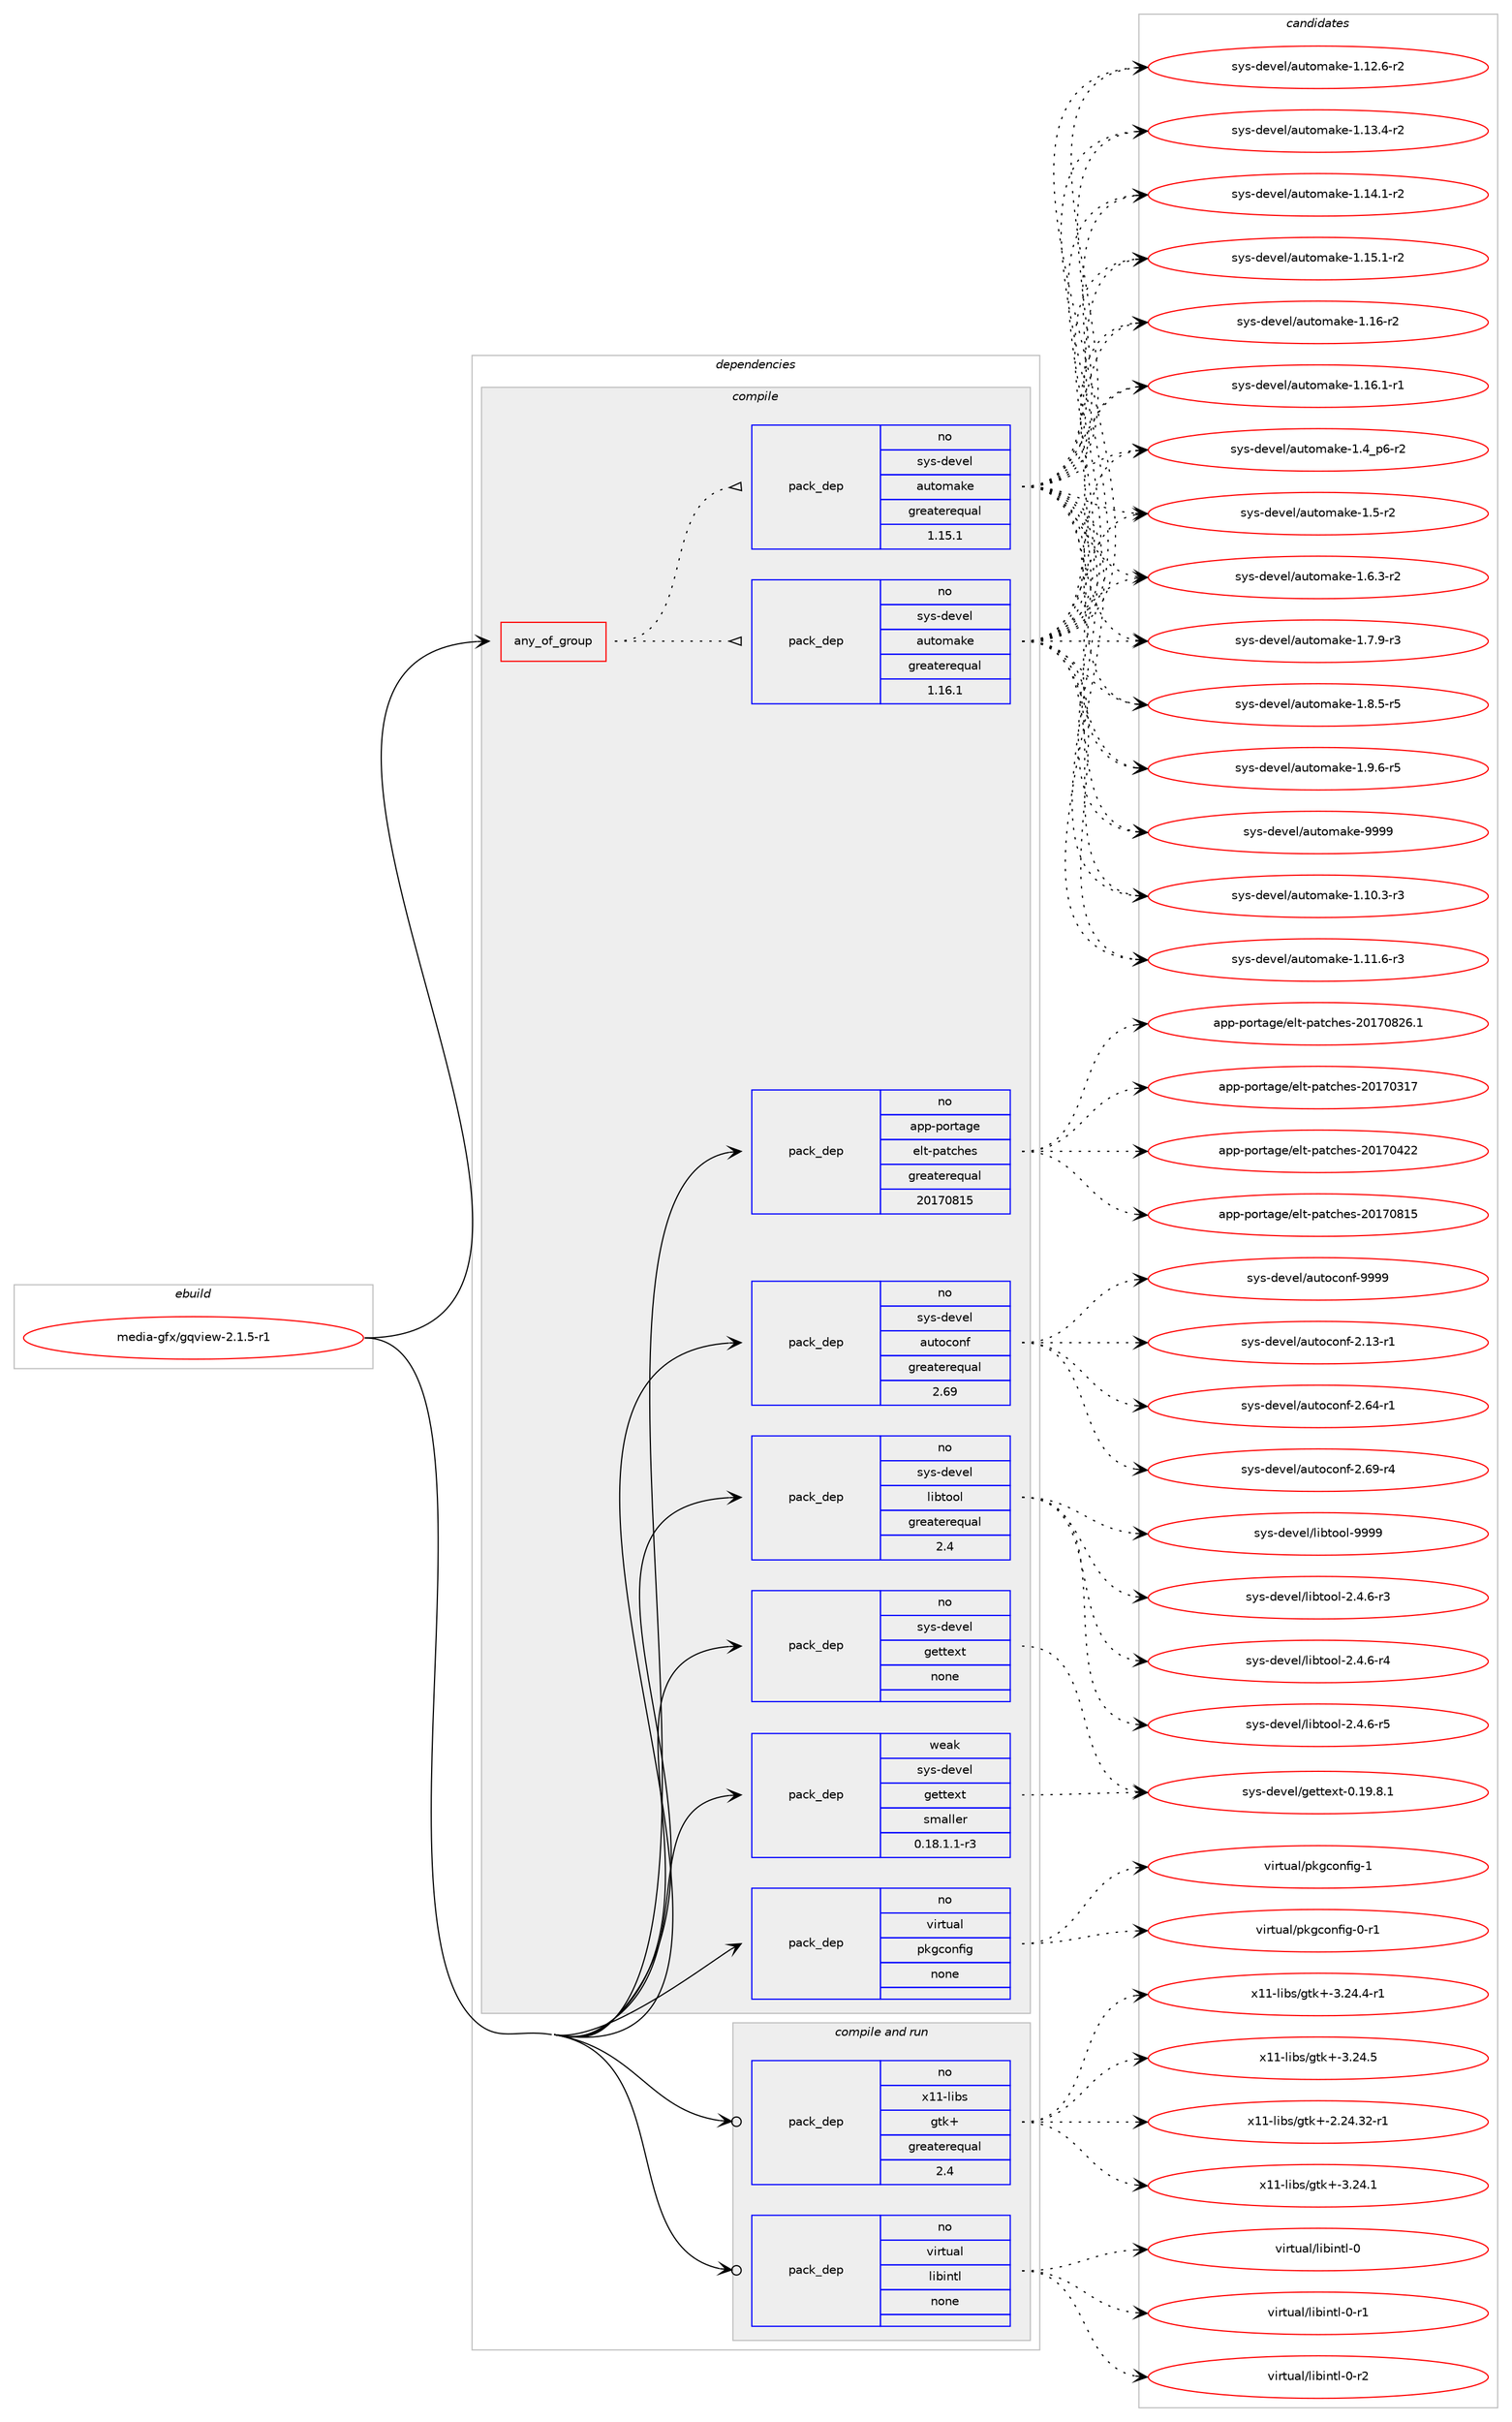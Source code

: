 digraph prolog {

# *************
# Graph options
# *************

newrank=true;
concentrate=true;
compound=true;
graph [rankdir=LR,fontname=Helvetica,fontsize=10,ranksep=1.5];#, ranksep=2.5, nodesep=0.2];
edge  [arrowhead=vee];
node  [fontname=Helvetica,fontsize=10];

# **********
# The ebuild
# **********

subgraph cluster_leftcol {
color=gray;
rank=same;
label=<<i>ebuild</i>>;
id [label="media-gfx/gqview-2.1.5-r1", color=red, width=4, href="../media-gfx/gqview-2.1.5-r1.svg"];
}

# ****************
# The dependencies
# ****************

subgraph cluster_midcol {
color=gray;
label=<<i>dependencies</i>>;
subgraph cluster_compile {
fillcolor="#eeeeee";
style=filled;
label=<<i>compile</i>>;
subgraph any24894 {
dependency1604690 [label=<<TABLE BORDER="0" CELLBORDER="1" CELLSPACING="0" CELLPADDING="4"><TR><TD CELLPADDING="10">any_of_group</TD></TR></TABLE>>, shape=none, color=red];subgraph pack1146387 {
dependency1604691 [label=<<TABLE BORDER="0" CELLBORDER="1" CELLSPACING="0" CELLPADDING="4" WIDTH="220"><TR><TD ROWSPAN="6" CELLPADDING="30">pack_dep</TD></TR><TR><TD WIDTH="110">no</TD></TR><TR><TD>sys-devel</TD></TR><TR><TD>automake</TD></TR><TR><TD>greaterequal</TD></TR><TR><TD>1.16.1</TD></TR></TABLE>>, shape=none, color=blue];
}
dependency1604690:e -> dependency1604691:w [weight=20,style="dotted",arrowhead="oinv"];
subgraph pack1146388 {
dependency1604692 [label=<<TABLE BORDER="0" CELLBORDER="1" CELLSPACING="0" CELLPADDING="4" WIDTH="220"><TR><TD ROWSPAN="6" CELLPADDING="30">pack_dep</TD></TR><TR><TD WIDTH="110">no</TD></TR><TR><TD>sys-devel</TD></TR><TR><TD>automake</TD></TR><TR><TD>greaterequal</TD></TR><TR><TD>1.15.1</TD></TR></TABLE>>, shape=none, color=blue];
}
dependency1604690:e -> dependency1604692:w [weight=20,style="dotted",arrowhead="oinv"];
}
id:e -> dependency1604690:w [weight=20,style="solid",arrowhead="vee"];
subgraph pack1146389 {
dependency1604693 [label=<<TABLE BORDER="0" CELLBORDER="1" CELLSPACING="0" CELLPADDING="4" WIDTH="220"><TR><TD ROWSPAN="6" CELLPADDING="30">pack_dep</TD></TR><TR><TD WIDTH="110">no</TD></TR><TR><TD>app-portage</TD></TR><TR><TD>elt-patches</TD></TR><TR><TD>greaterequal</TD></TR><TR><TD>20170815</TD></TR></TABLE>>, shape=none, color=blue];
}
id:e -> dependency1604693:w [weight=20,style="solid",arrowhead="vee"];
subgraph pack1146390 {
dependency1604694 [label=<<TABLE BORDER="0" CELLBORDER="1" CELLSPACING="0" CELLPADDING="4" WIDTH="220"><TR><TD ROWSPAN="6" CELLPADDING="30">pack_dep</TD></TR><TR><TD WIDTH="110">no</TD></TR><TR><TD>sys-devel</TD></TR><TR><TD>autoconf</TD></TR><TR><TD>greaterequal</TD></TR><TR><TD>2.69</TD></TR></TABLE>>, shape=none, color=blue];
}
id:e -> dependency1604694:w [weight=20,style="solid",arrowhead="vee"];
subgraph pack1146391 {
dependency1604695 [label=<<TABLE BORDER="0" CELLBORDER="1" CELLSPACING="0" CELLPADDING="4" WIDTH="220"><TR><TD ROWSPAN="6" CELLPADDING="30">pack_dep</TD></TR><TR><TD WIDTH="110">no</TD></TR><TR><TD>sys-devel</TD></TR><TR><TD>gettext</TD></TR><TR><TD>none</TD></TR><TR><TD></TD></TR></TABLE>>, shape=none, color=blue];
}
id:e -> dependency1604695:w [weight=20,style="solid",arrowhead="vee"];
subgraph pack1146392 {
dependency1604696 [label=<<TABLE BORDER="0" CELLBORDER="1" CELLSPACING="0" CELLPADDING="4" WIDTH="220"><TR><TD ROWSPAN="6" CELLPADDING="30">pack_dep</TD></TR><TR><TD WIDTH="110">no</TD></TR><TR><TD>sys-devel</TD></TR><TR><TD>libtool</TD></TR><TR><TD>greaterequal</TD></TR><TR><TD>2.4</TD></TR></TABLE>>, shape=none, color=blue];
}
id:e -> dependency1604696:w [weight=20,style="solid",arrowhead="vee"];
subgraph pack1146393 {
dependency1604697 [label=<<TABLE BORDER="0" CELLBORDER="1" CELLSPACING="0" CELLPADDING="4" WIDTH="220"><TR><TD ROWSPAN="6" CELLPADDING="30">pack_dep</TD></TR><TR><TD WIDTH="110">no</TD></TR><TR><TD>virtual</TD></TR><TR><TD>pkgconfig</TD></TR><TR><TD>none</TD></TR><TR><TD></TD></TR></TABLE>>, shape=none, color=blue];
}
id:e -> dependency1604697:w [weight=20,style="solid",arrowhead="vee"];
subgraph pack1146394 {
dependency1604698 [label=<<TABLE BORDER="0" CELLBORDER="1" CELLSPACING="0" CELLPADDING="4" WIDTH="220"><TR><TD ROWSPAN="6" CELLPADDING="30">pack_dep</TD></TR><TR><TD WIDTH="110">weak</TD></TR><TR><TD>sys-devel</TD></TR><TR><TD>gettext</TD></TR><TR><TD>smaller</TD></TR><TR><TD>0.18.1.1-r3</TD></TR></TABLE>>, shape=none, color=blue];
}
id:e -> dependency1604698:w [weight=20,style="solid",arrowhead="vee"];
}
subgraph cluster_compileandrun {
fillcolor="#eeeeee";
style=filled;
label=<<i>compile and run</i>>;
subgraph pack1146395 {
dependency1604699 [label=<<TABLE BORDER="0" CELLBORDER="1" CELLSPACING="0" CELLPADDING="4" WIDTH="220"><TR><TD ROWSPAN="6" CELLPADDING="30">pack_dep</TD></TR><TR><TD WIDTH="110">no</TD></TR><TR><TD>virtual</TD></TR><TR><TD>libintl</TD></TR><TR><TD>none</TD></TR><TR><TD></TD></TR></TABLE>>, shape=none, color=blue];
}
id:e -> dependency1604699:w [weight=20,style="solid",arrowhead="odotvee"];
subgraph pack1146396 {
dependency1604700 [label=<<TABLE BORDER="0" CELLBORDER="1" CELLSPACING="0" CELLPADDING="4" WIDTH="220"><TR><TD ROWSPAN="6" CELLPADDING="30">pack_dep</TD></TR><TR><TD WIDTH="110">no</TD></TR><TR><TD>x11-libs</TD></TR><TR><TD>gtk+</TD></TR><TR><TD>greaterequal</TD></TR><TR><TD>2.4</TD></TR></TABLE>>, shape=none, color=blue];
}
id:e -> dependency1604700:w [weight=20,style="solid",arrowhead="odotvee"];
}
subgraph cluster_run {
fillcolor="#eeeeee";
style=filled;
label=<<i>run</i>>;
}
}

# **************
# The candidates
# **************

subgraph cluster_choices {
rank=same;
color=gray;
label=<<i>candidates</i>>;

subgraph choice1146387 {
color=black;
nodesep=1;
choice11512111545100101118101108479711711611110997107101454946494846514511451 [label="sys-devel/automake-1.10.3-r3", color=red, width=4,href="../sys-devel/automake-1.10.3-r3.svg"];
choice11512111545100101118101108479711711611110997107101454946494946544511451 [label="sys-devel/automake-1.11.6-r3", color=red, width=4,href="../sys-devel/automake-1.11.6-r3.svg"];
choice11512111545100101118101108479711711611110997107101454946495046544511450 [label="sys-devel/automake-1.12.6-r2", color=red, width=4,href="../sys-devel/automake-1.12.6-r2.svg"];
choice11512111545100101118101108479711711611110997107101454946495146524511450 [label="sys-devel/automake-1.13.4-r2", color=red, width=4,href="../sys-devel/automake-1.13.4-r2.svg"];
choice11512111545100101118101108479711711611110997107101454946495246494511450 [label="sys-devel/automake-1.14.1-r2", color=red, width=4,href="../sys-devel/automake-1.14.1-r2.svg"];
choice11512111545100101118101108479711711611110997107101454946495346494511450 [label="sys-devel/automake-1.15.1-r2", color=red, width=4,href="../sys-devel/automake-1.15.1-r2.svg"];
choice1151211154510010111810110847971171161111099710710145494649544511450 [label="sys-devel/automake-1.16-r2", color=red, width=4,href="../sys-devel/automake-1.16-r2.svg"];
choice11512111545100101118101108479711711611110997107101454946495446494511449 [label="sys-devel/automake-1.16.1-r1", color=red, width=4,href="../sys-devel/automake-1.16.1-r1.svg"];
choice115121115451001011181011084797117116111109971071014549465295112544511450 [label="sys-devel/automake-1.4_p6-r2", color=red, width=4,href="../sys-devel/automake-1.4_p6-r2.svg"];
choice11512111545100101118101108479711711611110997107101454946534511450 [label="sys-devel/automake-1.5-r2", color=red, width=4,href="../sys-devel/automake-1.5-r2.svg"];
choice115121115451001011181011084797117116111109971071014549465446514511450 [label="sys-devel/automake-1.6.3-r2", color=red, width=4,href="../sys-devel/automake-1.6.3-r2.svg"];
choice115121115451001011181011084797117116111109971071014549465546574511451 [label="sys-devel/automake-1.7.9-r3", color=red, width=4,href="../sys-devel/automake-1.7.9-r3.svg"];
choice115121115451001011181011084797117116111109971071014549465646534511453 [label="sys-devel/automake-1.8.5-r5", color=red, width=4,href="../sys-devel/automake-1.8.5-r5.svg"];
choice115121115451001011181011084797117116111109971071014549465746544511453 [label="sys-devel/automake-1.9.6-r5", color=red, width=4,href="../sys-devel/automake-1.9.6-r5.svg"];
choice115121115451001011181011084797117116111109971071014557575757 [label="sys-devel/automake-9999", color=red, width=4,href="../sys-devel/automake-9999.svg"];
dependency1604691:e -> choice11512111545100101118101108479711711611110997107101454946494846514511451:w [style=dotted,weight="100"];
dependency1604691:e -> choice11512111545100101118101108479711711611110997107101454946494946544511451:w [style=dotted,weight="100"];
dependency1604691:e -> choice11512111545100101118101108479711711611110997107101454946495046544511450:w [style=dotted,weight="100"];
dependency1604691:e -> choice11512111545100101118101108479711711611110997107101454946495146524511450:w [style=dotted,weight="100"];
dependency1604691:e -> choice11512111545100101118101108479711711611110997107101454946495246494511450:w [style=dotted,weight="100"];
dependency1604691:e -> choice11512111545100101118101108479711711611110997107101454946495346494511450:w [style=dotted,weight="100"];
dependency1604691:e -> choice1151211154510010111810110847971171161111099710710145494649544511450:w [style=dotted,weight="100"];
dependency1604691:e -> choice11512111545100101118101108479711711611110997107101454946495446494511449:w [style=dotted,weight="100"];
dependency1604691:e -> choice115121115451001011181011084797117116111109971071014549465295112544511450:w [style=dotted,weight="100"];
dependency1604691:e -> choice11512111545100101118101108479711711611110997107101454946534511450:w [style=dotted,weight="100"];
dependency1604691:e -> choice115121115451001011181011084797117116111109971071014549465446514511450:w [style=dotted,weight="100"];
dependency1604691:e -> choice115121115451001011181011084797117116111109971071014549465546574511451:w [style=dotted,weight="100"];
dependency1604691:e -> choice115121115451001011181011084797117116111109971071014549465646534511453:w [style=dotted,weight="100"];
dependency1604691:e -> choice115121115451001011181011084797117116111109971071014549465746544511453:w [style=dotted,weight="100"];
dependency1604691:e -> choice115121115451001011181011084797117116111109971071014557575757:w [style=dotted,weight="100"];
}
subgraph choice1146388 {
color=black;
nodesep=1;
choice11512111545100101118101108479711711611110997107101454946494846514511451 [label="sys-devel/automake-1.10.3-r3", color=red, width=4,href="../sys-devel/automake-1.10.3-r3.svg"];
choice11512111545100101118101108479711711611110997107101454946494946544511451 [label="sys-devel/automake-1.11.6-r3", color=red, width=4,href="../sys-devel/automake-1.11.6-r3.svg"];
choice11512111545100101118101108479711711611110997107101454946495046544511450 [label="sys-devel/automake-1.12.6-r2", color=red, width=4,href="../sys-devel/automake-1.12.6-r2.svg"];
choice11512111545100101118101108479711711611110997107101454946495146524511450 [label="sys-devel/automake-1.13.4-r2", color=red, width=4,href="../sys-devel/automake-1.13.4-r2.svg"];
choice11512111545100101118101108479711711611110997107101454946495246494511450 [label="sys-devel/automake-1.14.1-r2", color=red, width=4,href="../sys-devel/automake-1.14.1-r2.svg"];
choice11512111545100101118101108479711711611110997107101454946495346494511450 [label="sys-devel/automake-1.15.1-r2", color=red, width=4,href="../sys-devel/automake-1.15.1-r2.svg"];
choice1151211154510010111810110847971171161111099710710145494649544511450 [label="sys-devel/automake-1.16-r2", color=red, width=4,href="../sys-devel/automake-1.16-r2.svg"];
choice11512111545100101118101108479711711611110997107101454946495446494511449 [label="sys-devel/automake-1.16.1-r1", color=red, width=4,href="../sys-devel/automake-1.16.1-r1.svg"];
choice115121115451001011181011084797117116111109971071014549465295112544511450 [label="sys-devel/automake-1.4_p6-r2", color=red, width=4,href="../sys-devel/automake-1.4_p6-r2.svg"];
choice11512111545100101118101108479711711611110997107101454946534511450 [label="sys-devel/automake-1.5-r2", color=red, width=4,href="../sys-devel/automake-1.5-r2.svg"];
choice115121115451001011181011084797117116111109971071014549465446514511450 [label="sys-devel/automake-1.6.3-r2", color=red, width=4,href="../sys-devel/automake-1.6.3-r2.svg"];
choice115121115451001011181011084797117116111109971071014549465546574511451 [label="sys-devel/automake-1.7.9-r3", color=red, width=4,href="../sys-devel/automake-1.7.9-r3.svg"];
choice115121115451001011181011084797117116111109971071014549465646534511453 [label="sys-devel/automake-1.8.5-r5", color=red, width=4,href="../sys-devel/automake-1.8.5-r5.svg"];
choice115121115451001011181011084797117116111109971071014549465746544511453 [label="sys-devel/automake-1.9.6-r5", color=red, width=4,href="../sys-devel/automake-1.9.6-r5.svg"];
choice115121115451001011181011084797117116111109971071014557575757 [label="sys-devel/automake-9999", color=red, width=4,href="../sys-devel/automake-9999.svg"];
dependency1604692:e -> choice11512111545100101118101108479711711611110997107101454946494846514511451:w [style=dotted,weight="100"];
dependency1604692:e -> choice11512111545100101118101108479711711611110997107101454946494946544511451:w [style=dotted,weight="100"];
dependency1604692:e -> choice11512111545100101118101108479711711611110997107101454946495046544511450:w [style=dotted,weight="100"];
dependency1604692:e -> choice11512111545100101118101108479711711611110997107101454946495146524511450:w [style=dotted,weight="100"];
dependency1604692:e -> choice11512111545100101118101108479711711611110997107101454946495246494511450:w [style=dotted,weight="100"];
dependency1604692:e -> choice11512111545100101118101108479711711611110997107101454946495346494511450:w [style=dotted,weight="100"];
dependency1604692:e -> choice1151211154510010111810110847971171161111099710710145494649544511450:w [style=dotted,weight="100"];
dependency1604692:e -> choice11512111545100101118101108479711711611110997107101454946495446494511449:w [style=dotted,weight="100"];
dependency1604692:e -> choice115121115451001011181011084797117116111109971071014549465295112544511450:w [style=dotted,weight="100"];
dependency1604692:e -> choice11512111545100101118101108479711711611110997107101454946534511450:w [style=dotted,weight="100"];
dependency1604692:e -> choice115121115451001011181011084797117116111109971071014549465446514511450:w [style=dotted,weight="100"];
dependency1604692:e -> choice115121115451001011181011084797117116111109971071014549465546574511451:w [style=dotted,weight="100"];
dependency1604692:e -> choice115121115451001011181011084797117116111109971071014549465646534511453:w [style=dotted,weight="100"];
dependency1604692:e -> choice115121115451001011181011084797117116111109971071014549465746544511453:w [style=dotted,weight="100"];
dependency1604692:e -> choice115121115451001011181011084797117116111109971071014557575757:w [style=dotted,weight="100"];
}
subgraph choice1146389 {
color=black;
nodesep=1;
choice97112112451121111141169710310147101108116451129711699104101115455048495548514955 [label="app-portage/elt-patches-20170317", color=red, width=4,href="../app-portage/elt-patches-20170317.svg"];
choice97112112451121111141169710310147101108116451129711699104101115455048495548525050 [label="app-portage/elt-patches-20170422", color=red, width=4,href="../app-portage/elt-patches-20170422.svg"];
choice97112112451121111141169710310147101108116451129711699104101115455048495548564953 [label="app-portage/elt-patches-20170815", color=red, width=4,href="../app-portage/elt-patches-20170815.svg"];
choice971121124511211111411697103101471011081164511297116991041011154550484955485650544649 [label="app-portage/elt-patches-20170826.1", color=red, width=4,href="../app-portage/elt-patches-20170826.1.svg"];
dependency1604693:e -> choice97112112451121111141169710310147101108116451129711699104101115455048495548514955:w [style=dotted,weight="100"];
dependency1604693:e -> choice97112112451121111141169710310147101108116451129711699104101115455048495548525050:w [style=dotted,weight="100"];
dependency1604693:e -> choice97112112451121111141169710310147101108116451129711699104101115455048495548564953:w [style=dotted,weight="100"];
dependency1604693:e -> choice971121124511211111411697103101471011081164511297116991041011154550484955485650544649:w [style=dotted,weight="100"];
}
subgraph choice1146390 {
color=black;
nodesep=1;
choice1151211154510010111810110847971171161119911111010245504649514511449 [label="sys-devel/autoconf-2.13-r1", color=red, width=4,href="../sys-devel/autoconf-2.13-r1.svg"];
choice1151211154510010111810110847971171161119911111010245504654524511449 [label="sys-devel/autoconf-2.64-r1", color=red, width=4,href="../sys-devel/autoconf-2.64-r1.svg"];
choice1151211154510010111810110847971171161119911111010245504654574511452 [label="sys-devel/autoconf-2.69-r4", color=red, width=4,href="../sys-devel/autoconf-2.69-r4.svg"];
choice115121115451001011181011084797117116111991111101024557575757 [label="sys-devel/autoconf-9999", color=red, width=4,href="../sys-devel/autoconf-9999.svg"];
dependency1604694:e -> choice1151211154510010111810110847971171161119911111010245504649514511449:w [style=dotted,weight="100"];
dependency1604694:e -> choice1151211154510010111810110847971171161119911111010245504654524511449:w [style=dotted,weight="100"];
dependency1604694:e -> choice1151211154510010111810110847971171161119911111010245504654574511452:w [style=dotted,weight="100"];
dependency1604694:e -> choice115121115451001011181011084797117116111991111101024557575757:w [style=dotted,weight="100"];
}
subgraph choice1146391 {
color=black;
nodesep=1;
choice1151211154510010111810110847103101116116101120116454846495746564649 [label="sys-devel/gettext-0.19.8.1", color=red, width=4,href="../sys-devel/gettext-0.19.8.1.svg"];
dependency1604695:e -> choice1151211154510010111810110847103101116116101120116454846495746564649:w [style=dotted,weight="100"];
}
subgraph choice1146392 {
color=black;
nodesep=1;
choice1151211154510010111810110847108105981161111111084550465246544511451 [label="sys-devel/libtool-2.4.6-r3", color=red, width=4,href="../sys-devel/libtool-2.4.6-r3.svg"];
choice1151211154510010111810110847108105981161111111084550465246544511452 [label="sys-devel/libtool-2.4.6-r4", color=red, width=4,href="../sys-devel/libtool-2.4.6-r4.svg"];
choice1151211154510010111810110847108105981161111111084550465246544511453 [label="sys-devel/libtool-2.4.6-r5", color=red, width=4,href="../sys-devel/libtool-2.4.6-r5.svg"];
choice1151211154510010111810110847108105981161111111084557575757 [label="sys-devel/libtool-9999", color=red, width=4,href="../sys-devel/libtool-9999.svg"];
dependency1604696:e -> choice1151211154510010111810110847108105981161111111084550465246544511451:w [style=dotted,weight="100"];
dependency1604696:e -> choice1151211154510010111810110847108105981161111111084550465246544511452:w [style=dotted,weight="100"];
dependency1604696:e -> choice1151211154510010111810110847108105981161111111084550465246544511453:w [style=dotted,weight="100"];
dependency1604696:e -> choice1151211154510010111810110847108105981161111111084557575757:w [style=dotted,weight="100"];
}
subgraph choice1146393 {
color=black;
nodesep=1;
choice11810511411611797108471121071039911111010210510345484511449 [label="virtual/pkgconfig-0-r1", color=red, width=4,href="../virtual/pkgconfig-0-r1.svg"];
choice1181051141161179710847112107103991111101021051034549 [label="virtual/pkgconfig-1", color=red, width=4,href="../virtual/pkgconfig-1.svg"];
dependency1604697:e -> choice11810511411611797108471121071039911111010210510345484511449:w [style=dotted,weight="100"];
dependency1604697:e -> choice1181051141161179710847112107103991111101021051034549:w [style=dotted,weight="100"];
}
subgraph choice1146394 {
color=black;
nodesep=1;
choice1151211154510010111810110847103101116116101120116454846495746564649 [label="sys-devel/gettext-0.19.8.1", color=red, width=4,href="../sys-devel/gettext-0.19.8.1.svg"];
dependency1604698:e -> choice1151211154510010111810110847103101116116101120116454846495746564649:w [style=dotted,weight="100"];
}
subgraph choice1146395 {
color=black;
nodesep=1;
choice1181051141161179710847108105981051101161084548 [label="virtual/libintl-0", color=red, width=4,href="../virtual/libintl-0.svg"];
choice11810511411611797108471081059810511011610845484511449 [label="virtual/libintl-0-r1", color=red, width=4,href="../virtual/libintl-0-r1.svg"];
choice11810511411611797108471081059810511011610845484511450 [label="virtual/libintl-0-r2", color=red, width=4,href="../virtual/libintl-0-r2.svg"];
dependency1604699:e -> choice1181051141161179710847108105981051101161084548:w [style=dotted,weight="100"];
dependency1604699:e -> choice11810511411611797108471081059810511011610845484511449:w [style=dotted,weight="100"];
dependency1604699:e -> choice11810511411611797108471081059810511011610845484511450:w [style=dotted,weight="100"];
}
subgraph choice1146396 {
color=black;
nodesep=1;
choice12049494510810598115471031161074345504650524651504511449 [label="x11-libs/gtk+-2.24.32-r1", color=red, width=4,href="../x11-libs/gtk+-2.24.32-r1.svg"];
choice12049494510810598115471031161074345514650524649 [label="x11-libs/gtk+-3.24.1", color=red, width=4,href="../x11-libs/gtk+-3.24.1.svg"];
choice120494945108105981154710311610743455146505246524511449 [label="x11-libs/gtk+-3.24.4-r1", color=red, width=4,href="../x11-libs/gtk+-3.24.4-r1.svg"];
choice12049494510810598115471031161074345514650524653 [label="x11-libs/gtk+-3.24.5", color=red, width=4,href="../x11-libs/gtk+-3.24.5.svg"];
dependency1604700:e -> choice12049494510810598115471031161074345504650524651504511449:w [style=dotted,weight="100"];
dependency1604700:e -> choice12049494510810598115471031161074345514650524649:w [style=dotted,weight="100"];
dependency1604700:e -> choice120494945108105981154710311610743455146505246524511449:w [style=dotted,weight="100"];
dependency1604700:e -> choice12049494510810598115471031161074345514650524653:w [style=dotted,weight="100"];
}
}

}
